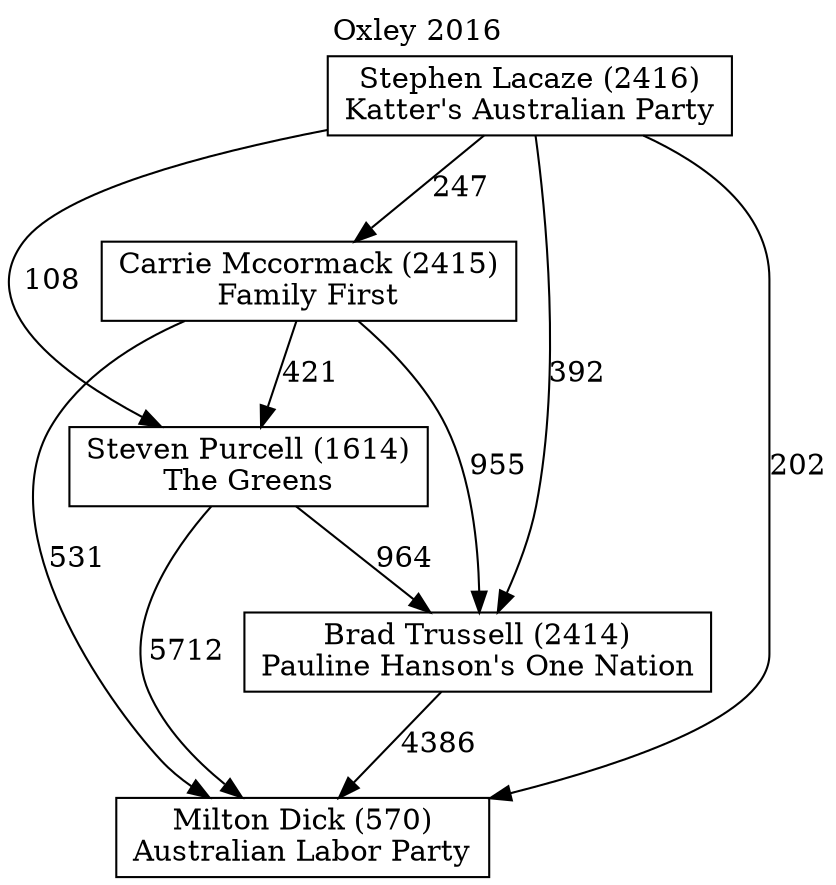 // House preference flow
digraph "Milton Dick (570)_Oxley_2016" {
	graph [label="Oxley 2016" labelloc=t mclimit=10]
	node [shape=box]
	"Milton Dick (570)" [label="Milton Dick (570)
Australian Labor Party"]
	"Brad Trussell (2414)" [label="Brad Trussell (2414)
Pauline Hanson's One Nation"]
	"Stephen Lacaze (2416)" [label="Stephen Lacaze (2416)
Katter's Australian Party"]
	"Carrie Mccormack (2415)" [label="Carrie Mccormack (2415)
Family First"]
	"Steven Purcell (1614)" [label="Steven Purcell (1614)
The Greens"]
	"Stephen Lacaze (2416)" -> "Brad Trussell (2414)" [label=392]
	"Stephen Lacaze (2416)" -> "Milton Dick (570)" [label=202]
	"Stephen Lacaze (2416)" -> "Carrie Mccormack (2415)" [label=247]
	"Stephen Lacaze (2416)" -> "Steven Purcell (1614)" [label=108]
	"Carrie Mccormack (2415)" -> "Milton Dick (570)" [label=531]
	"Steven Purcell (1614)" -> "Brad Trussell (2414)" [label=964]
	"Carrie Mccormack (2415)" -> "Steven Purcell (1614)" [label=421]
	"Brad Trussell (2414)" -> "Milton Dick (570)" [label=4386]
	"Steven Purcell (1614)" -> "Milton Dick (570)" [label=5712]
	"Carrie Mccormack (2415)" -> "Brad Trussell (2414)" [label=955]
}
